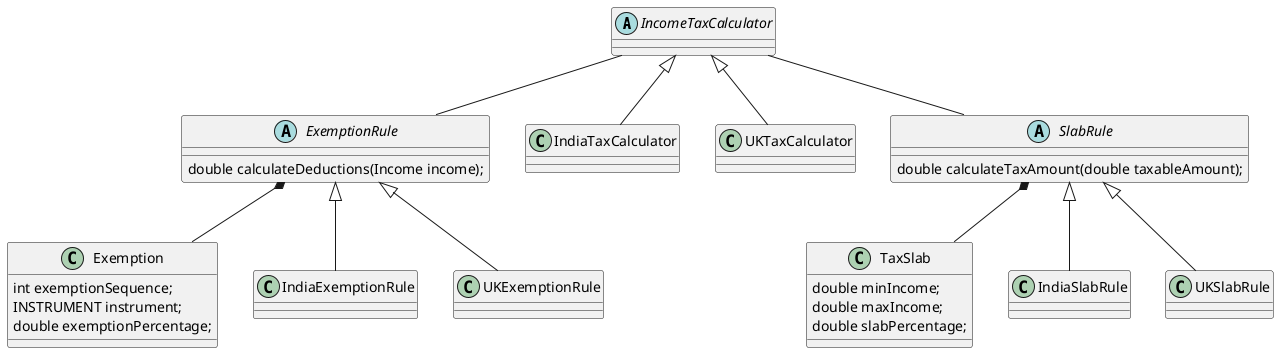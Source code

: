 @startuml

abstract class IncomeTaxCalculator

abstract class ExemptionRule {
    double calculateDeductions(Income income);
}
class IndiaTaxCalculator
class UKTaxCalculator

class Exemption {
    int exemptionSequence;
    INSTRUMENT instrument;
    double exemptionPercentage;
}

class IndiaExemptionRule
class UKExemptionRule


abstract class SlabRule {
  double calculateTaxAmount(double taxableAmount);
}

class TaxSlab {
    double minIncome;
    double maxIncome;
    double slabPercentage;
}

class IndiaSlabRule
class UKSlabRule


ExemptionRule *-- Exemption
ExemptionRule <|-- IndiaExemptionRule
ExemptionRule <|-- UKExemptionRule

SlabRule *-- TaxSlab
SlabRule <|-- IndiaSlabRule
SlabRule <|-- UKSlabRule

IncomeTaxCalculator <|-- IndiaTaxCalculator
IncomeTaxCalculator <|-- UKTaxCalculator
IncomeTaxCalculator -- ExemptionRule
IncomeTaxCalculator -- SlabRule



@enduml